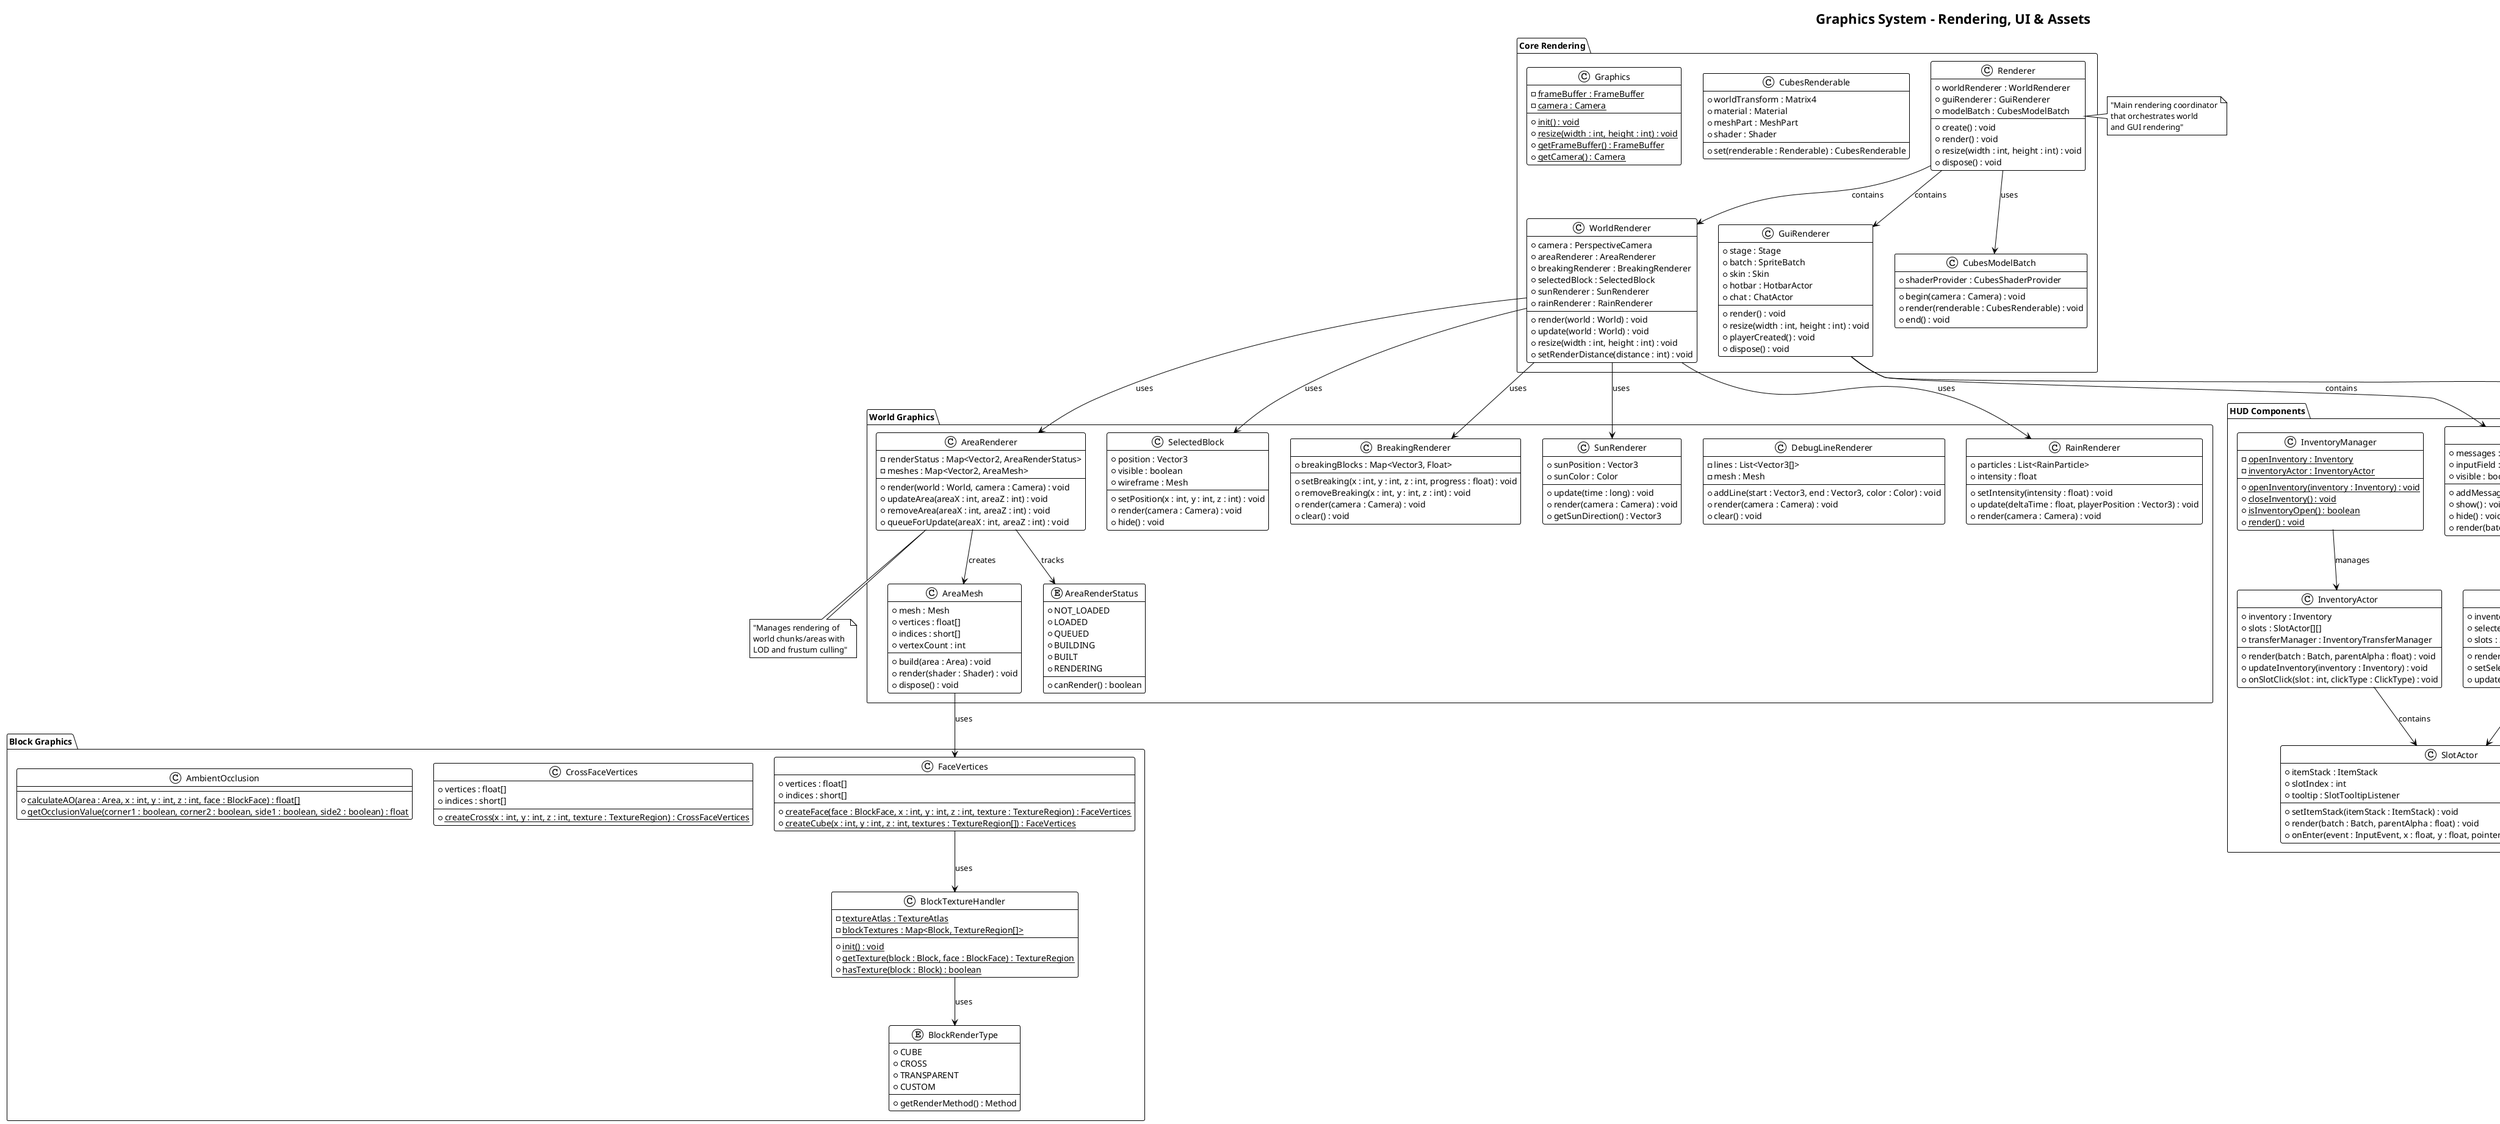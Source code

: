 @startuml Graphics System - OPP Cubes
!theme plain
title Graphics System - Rendering, UI & Assets

package "Core Rendering" {
    class Renderer {
        +worldRenderer : WorldRenderer
        +guiRenderer : GuiRenderer
        +modelBatch : CubesModelBatch
        --
        +create() : void
        +render() : void
        +resize(width : int, height : int) : void
        +dispose() : void
    }

    class WorldRenderer {
        +camera : PerspectiveCamera
        +areaRenderer : AreaRenderer
        +breakingRenderer : BreakingRenderer
        +selectedBlock : SelectedBlock
        +sunRenderer : SunRenderer
        +rainRenderer : RainRenderer
        --
        +render(world : World) : void
        +update(world : World) : void
        +resize(width : int, height : int) : void
        +setRenderDistance(distance : int) : void
    }

    class GuiRenderer {
        +stage : Stage
        +batch : SpriteBatch
        +skin : Skin
        +hotbar : HotbarActor
        +chat : ChatActor
        --
        +render() : void
        +resize(width : int, height : int) : void
        +playerCreated() : void
        +dispose() : void
    }

    class CubesModelBatch {
        +shaderProvider : CubesShaderProvider
        --
        +begin(camera : Camera) : void
        +render(renderable : CubesRenderable) : void
        +end() : void
    }

    class CubesRenderable {
        +worldTransform : Matrix4
        +material : Material
        +meshPart : MeshPart
        +shader : Shader
        --
        +set(renderable : Renderable) : CubesRenderable
    }

    class Graphics {
        -{static} frameBuffer : FrameBuffer
        -{static} camera : Camera
        --
        +{static} init() : void
        +{static} resize(width : int, height : int) : void
        +{static} getFrameBuffer() : FrameBuffer
        +{static} getCamera() : Camera
    }
}

package "World Graphics" {
    class AreaRenderer {
        -renderStatus : Map<Vector2, AreaRenderStatus>
        -meshes : Map<Vector2, AreaMesh>
        --
        +render(world : World, camera : Camera) : void
        +updateArea(areaX : int, areaZ : int) : void
        +removeArea(areaX : int, areaZ : int) : void
        +queueForUpdate(areaX : int, areaZ : int) : void
    }

    class AreaMesh {
        +mesh : Mesh
        +vertices : float[]
        +indices : short[]
        +vertexCount : int
        --
        +build(area : Area) : void
        +render(shader : Shader) : void
        +dispose() : void
    }

    enum AreaRenderStatus {
        +NOT_LOADED
        +LOADED
        +QUEUED
        +BUILDING
        +BUILT
        +RENDERING
        --
        +canRender() : boolean
    }

    class DebugLineRenderer {
        -lines : List<Vector3[]>
        -mesh : Mesh
        --
        +addLine(start : Vector3, end : Vector3, color : Color) : void
        +render(camera : Camera) : void
        +clear() : void
    }

    class SelectedBlock {
        +position : Vector3
        +visible : boolean
        +wireframe : Mesh
        --
        +setPosition(x : int, y : int, z : int) : void
        +render(camera : Camera) : void
        +hide() : void
    }

    class BreakingRenderer {
        +breakingBlocks : Map<Vector3, Float>
        --
        +setBreaking(x : int, y : int, z : int, progress : float) : void
        +removeBreaking(x : int, y : int, z : int) : void
        +render(camera : Camera) : void
        +clear() : void
    }

    class SunRenderer {
        +sunPosition : Vector3
        +sunColor : Color
        --
        +update(time : long) : void
        +render(camera : Camera) : void
        +getSunDirection() : Vector3
    }

    class RainRenderer {
        +particles : List<RainParticle>
        +intensity : float
        --
        +setIntensity(intensity : float) : void
        +update(deltaTime : float, playerPosition : Vector3) : void
        +render(camera : Camera) : void
    }
}

package "Block Graphics" {
    class BlockTextureHandler {
        -{static} textureAtlas : TextureAtlas
        -{static} blockTextures : Map<Block, TextureRegion[]>
        --
        +{static} init() : void
        +{static} getTexture(block : Block, face : BlockFace) : TextureRegion
        +{static} hasTexture(block : Block) : boolean
    }

    class FaceVertices {
        +vertices : float[]
        +indices : short[]
        --
        +{static} createFace(face : BlockFace, x : int, y : int, z : int, texture : TextureRegion) : FaceVertices
        +{static} createCube(x : int, y : int, z : int, textures : TextureRegion[]) : FaceVertices
    }

    class CrossFaceVertices {
        +vertices : float[]
        +indices : short[]
        --
        +{static} createCross(x : int, y : int, z : int, texture : TextureRegion) : CrossFaceVertices
    }

    enum BlockRenderType {
        +CUBE
        +CROSS
        +TRANSPARENT
        +CUSTOM
        --
        +getRenderMethod() : Method
    }

    class AmbientOcclusion {
        +{static} calculateAO(area : Area, x : int, y : int, z : int, face : BlockFace) : float[]
        +{static} getOcclusionValue(corner1 : boolean, corner2 : boolean, side1 : boolean, side2 : boolean) : float
    }
}

package "Asset Management" {
    class Assets {
        -{static} assetManager : AssetManager
        -{static} textureAtlas : TextureAtlas
        --
        +{static} preInit() : void
        +{static} init() : void
        +{static} load(asset : Asset) : void
        +{static} get(fileName : String) : Object
        +{static} getTextureRegion(name : String) : TextureRegion
    }

    class AssetManager {
        -assets : Map<String, Object>
        -loadingQueue : Queue<Asset>
        --
        +load(asset : Asset) : void
        +get(fileName : String, type : Class) : Object
        +isLoaded(fileName : String) : boolean
        +update() : boolean
    }

    class Asset {
        +fileName : String
        +type : AssetType
        +parameters : Object
        --
        +Asset(fileName : String, type : AssetType)
        +load() : Object
    }

    enum AssetType {
        +TEXTURE
        +SOUND
        +FONT
        +SHADER
        +MODEL
        --
        +getLoader() : AssetLoader
    }

    class TexturePacker {
        +regions : Array<TextureRegion>
        +atlas : TextureAtlas
        --
        +addTexture(name : String, texture : Texture) : void
        +pack() : TextureAtlas
        +dispose() : void
    }

    class PackedTextureSheet {
        +atlas : TextureAtlas
        +regions : Map<String, TextureRegion>
        --
        +getRegion(name : String) : TextureRegion
        +hasRegion(name : String) : boolean
    }
}

package "UI System" {
    abstract class Menu {
        +stage : Stage
        +skin : Skin
        +table : Table
        --
        +{abstract} create() : void
        +render() : void
        +resize(width : int, height : int) : void
        +dispose() : void
        +show() : void
        +hide() : void
    }

    class MenuManager {
        -{static} currentMenu : Menu
        -{static} stage : Stage
        --
        +{static} setMenu(menu : Menu) : void
        +{static} getCurrentMenu() : Menu
        +{static} render() : void
        +{static} resize(width : int, height : int) : void
    }

    class MainMenu {
        +singleplayerButton : TextButton
        +multiplayerButton : TextButton
        +settingsButton : TextButton
        +exitButton : TextButton
        --
        +create() : void
        -createButtons() : void
    }

    class PauseMenu {
        +resumeButton : TextButton
        +saveButton : TextButton
        +settingsButton : TextButton
        +mainMenuButton : TextButton
        --
        +create() : void
        +show() : void
    }

    class SettingsMenu {
        +categories : List<SettingGroup>
        +settingActors : List<Actor>
        --
        +create() : void
        +refreshSettings() : void
        +applySettings() : void
    }

    class Fonts {
        +{static} hud : BitmapFont
        +{static} menu : BitmapFont
        +{static} chat : BitmapFont
        --
        +{static} init() : void
        +{static} dispose() : void
    }
}

package "HUD Components" {
    class HotbarActor {
        +inventory : Inventory
        +selectedSlot : int
        +slots : SlotActor[]
        --
        +render(batch : Batch, parentAlpha : float) : void
        +setSelectedSlot(slot : int) : void
        +updateInventory(inventory : Inventory) : void
    }

    class ChatActor {
        +messages : List<String>
        +inputField : TextField
        +visible : boolean
        --
        +addMessage(message : String) : void
        +show() : void
        +hide() : void
        +render(batch : Batch, parentAlpha : float) : void
    }

    class InventoryActor {
        +inventory : Inventory
        +slots : SlotActor[][]
        +transferManager : InventoryTransferManager
        --
        +render(batch : Batch, parentAlpha : float) : void
        +updateInventory(inventory : Inventory) : void
        +onSlotClick(slot : int, clickType : ClickType) : void
    }

    class SlotActor {
        +itemStack : ItemStack
        +slotIndex : int
        +tooltip : SlotTooltipListener
        --
        +setItemStack(itemStack : ItemStack) : void
        +render(batch : Batch, parentAlpha : float) : void
        +onEnter(event : InputEvent, x : float, y : float, pointer : int, fromActor : Actor) : void
    }

    class InventoryManager {
        -{static} openInventory : Inventory
        -{static} inventoryActor : InventoryActor
        --
        +{static} openInventory(inventory : Inventory) : void
        +{static} closeInventory() : void
        +{static} isInventoryOpen() : boolean
        +{static} render() : void
    }
}

' Relationships
Renderer --> WorldRenderer : contains
Renderer --> GuiRenderer : contains
Renderer --> CubesModelBatch : uses

WorldRenderer --> AreaRenderer : uses
WorldRenderer --> BreakingRenderer : uses
WorldRenderer --> SelectedBlock : uses
WorldRenderer --> SunRenderer : uses
WorldRenderer --> RainRenderer : uses

AreaRenderer --> AreaMesh : creates
AreaRenderer --> AreaRenderStatus : tracks
AreaMesh --> FaceVertices : uses
FaceVertices --> BlockTextureHandler : uses
BlockTextureHandler --> BlockRenderType : uses

Assets --> AssetManager : uses
Assets --> TexturePacker : uses
AssetManager --> Asset : manages
Asset --> AssetType : has
TexturePacker --> PackedTextureSheet : creates

Menu <|-- MainMenu
Menu <|-- PauseMenu
Menu <|-- SettingsMenu
MenuManager --> Menu : manages
Menu --> Fonts : uses

GuiRenderer --> HotbarActor : contains
GuiRenderer --> ChatActor : contains
InventoryManager --> InventoryActor : manages
InventoryActor --> SlotActor : contains
HotbarActor --> SlotActor : contains

note right of Renderer : "Main rendering coordinator\nthat orchestrates world\nand GUI rendering"

note bottom of AreaRenderer : "Manages rendering of\nworld chunks/areas with\nLOD and frustum culling"

note left of Assets : "Central asset management\nsystem with lazy loading\nand texture atlasing"

note top of Menu : "Base class for all\nUI screens with\nLibGDX Scene2D integration"

@enduml